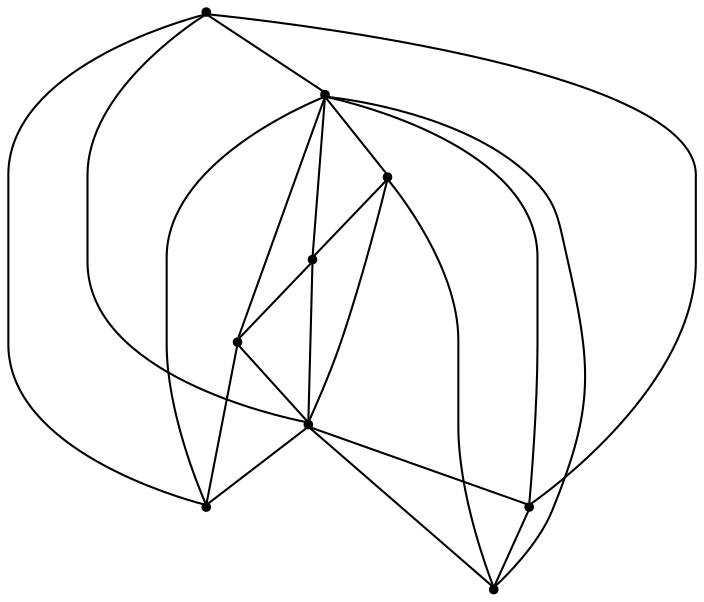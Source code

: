 graph {
  node [shape=point,comment="{\"directed\":false,\"doi\":\"10.1007/978-3-030-04414-5_23\",\"figure\":\"1 (3)\"}"]

  v0 [pos="1634.3311664130076,1050.5124528184251"]
  v1 [pos="1477.8521522578299,1081.4253288662353"]
  v2 [pos="1476.9102806148883,1322.8024780528222"]
  v3 [pos="1528.469581954253,1171.7761140132259"]
  v4 [pos="1502.5559981797946,1171.4010741220616"]
  v5 [pos="1451.2656122588746,1171.6552975003042"]
  v6 [pos="1319.7602814761626,1050.5124528184253"]
  v7 [pos="1476.9102806148885,1171.5302842032495"]
  v8 [pos="1425.6188454850767,1171.7761140132259"]

  v0 -- v1 [id="-1",pos="1634.3311664130076,1050.5124528184251 1477.8521522578299,1081.4253288662353 1477.8521522578299,1081.4253288662353 1477.8521522578299,1081.4253288662353"]
  v6 -- v8 [id="-2",pos="1319.7602814761626,1050.5124528184253 1425.6188454850767,1171.7761140132259 1425.6188454850767,1171.7761140132259 1425.6188454850767,1171.7761140132259"]
  v6 -- v0 [id="-3",pos="1319.7602814761626,1050.5124528184253 1634.3311664130076,1050.5124528184251 1634.3311664130076,1050.5124528184251 1634.3311664130076,1050.5124528184251"]
  v8 -- v2 [id="-4",pos="1425.6188454850767,1171.7761140132259 1476.9102806148883,1322.8024780528222 1476.9102806148883,1322.8024780528222 1476.9102806148883,1322.8024780528222"]
  v8 -- v5 [id="-5",pos="1425.6188454850767,1171.7761140132259 1451.2656122588746,1171.6552975003042 1451.2656122588746,1171.6552975003042 1451.2656122588746,1171.6552975003042"]
  v5 -- v7 [id="-7",pos="1451.2656122588746,1171.6552975003042 1476.9102806148885,1171.5302842032495 1476.9102806148885,1171.5302842032495 1476.9102806148885,1171.5302842032495"]
  v7 -- v4 [id="-8",pos="1476.9102806148885,1171.5302842032495 1502.5559981797946,1171.4010741220616 1502.5559981797946,1171.4010741220616 1502.5559981797946,1171.4010741220616"]
  v4 -- v3 [id="-9",pos="1502.5559981797946,1171.4010741220616 1528.469581954253,1171.7761140132259 1528.469581954253,1171.7761140132259 1528.469581954253,1171.7761140132259"]
  v8 -- v1 [id="-10",pos="1425.6188454850767,1171.7761140132259 1477.8521522578299,1081.4253288662353 1477.8521522578299,1081.4253288662353 1477.8521522578299,1081.4253288662353"]
  v2 -- v3 [id="-11",pos="1476.9102806148883,1322.8024780528222 1528.469581954253,1171.7761140132259 1528.469581954253,1171.7761140132259 1528.469581954253,1171.7761140132259"]
  v2 -- v6 [id="-12",pos="1476.9102806148883,1322.8024780528222 1319.7602814761626,1050.5124528184253 1319.7602814761626,1050.5124528184253 1319.7602814761626,1050.5124528184253"]
  v2 -- v7 [id="-13",pos="1476.9102806148883,1322.8024780528222 1476.9102806148885,1171.5302842032495 1476.9102806148885,1171.5302842032495 1476.9102806148885,1171.5302842032495"]
  v2 -- v5 [id="-14",pos="1476.9102806148883,1322.8024780528222 1451.2656122588746,1171.6552975003042 1451.2656122588746,1171.6552975003042 1451.2656122588746,1171.6552975003042"]
  v7 -- v1 [id="-15",pos="1476.9102806148885,1171.5302842032495 1477.8521522578299,1081.4253288662353 1477.8521522578299,1081.4253288662353 1477.8521522578299,1081.4253288662353"]
  v1 -- v6 [id="-16",pos="1477.8521522578299,1081.4253288662353 1319.7602814761626,1050.5124528184253 1319.7602814761626,1050.5124528184253 1319.7602814761626,1050.5124528184253"]
  v1 -- v3 [id="-17",pos="1477.8521522578299,1081.4253288662353 1528.469581954253,1171.7761140132259 1528.469581954253,1171.7761140132259 1528.469581954253,1171.7761140132259"]
  v1 -- v5 [id="-18",pos="1477.8521522578299,1081.4253288662353 1451.2656122588746,1171.6552975003042 1451.2656122588746,1171.6552975003042 1451.2656122588746,1171.6552975003042"]
  v4 -- v1 [id="-19",pos="1502.5559981797946,1171.4010741220616 1477.8521522578299,1081.4253288662353 1477.8521522578299,1081.4253288662353 1477.8521522578299,1081.4253288662353"]
  v4 -- v2 [id="-20",pos="1502.5559981797946,1171.4010741220616 1476.9102806148883,1322.8024780528222 1476.9102806148883,1322.8024780528222 1476.9102806148883,1322.8024780528222"]
  v3 -- v0 [id="-21",pos="1528.469581954253,1171.7761140132259 1634.3311664130076,1050.5124528184251 1634.3311664130076,1050.5124528184251 1634.3311664130076,1050.5124528184251"]
  v0 -- v2 [id="-22",pos="1634.3311664130076,1050.5124528184251 1476.9102806148883,1322.8024780528222 1476.9102806148883,1322.8024780528222 1476.9102806148883,1322.8024780528222"]
}